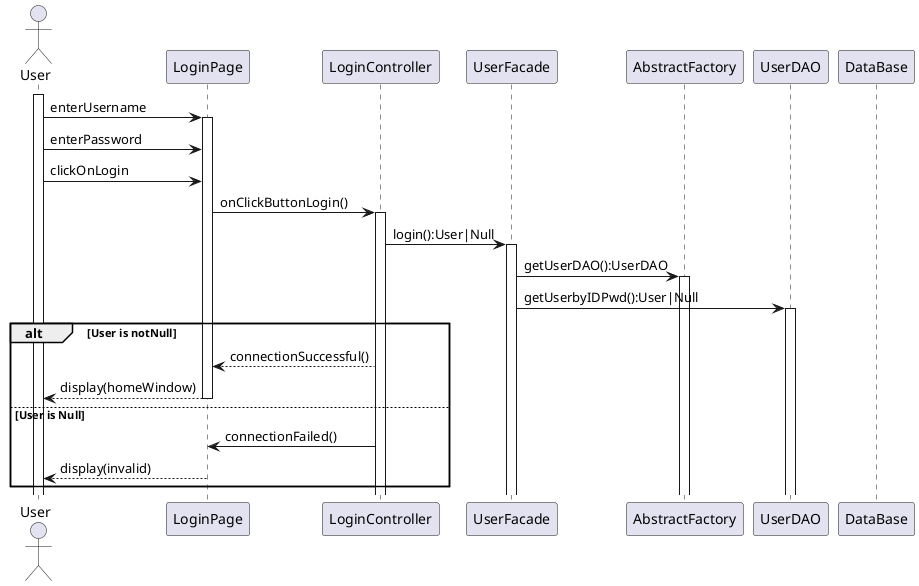 @startuml loginSequence
skinparam responseMessageBelowArrow true

actor User
participant LoginPage
participant LoginController
participant UserFacade
participant AbstractFactory
participant UserDAO
participant DataBase

activate User
' activate DataBase

User -> LoginPage++: enterUsername
User -> LoginPage: enterPassword
User -> LoginPage: clickOnLogin
LoginPage -> LoginController++: onClickButtonLogin()
LoginController -> UserFacade++: login():User|Null
UserFacade -> AbstractFactory++: getUserDAO():UserDAO
UserFacade -> UserDAO++: getUserbyIDPwd():User|Null

alt User is notNull
    LoginController --> LoginPage: connectionSuccessful()
    LoginPage --> User--: display(homeWindow)
else User is Null
    LoginController -> LoginPage: connectionFailed()
    LoginPage --> User--: display(invalid)
end

@enduml